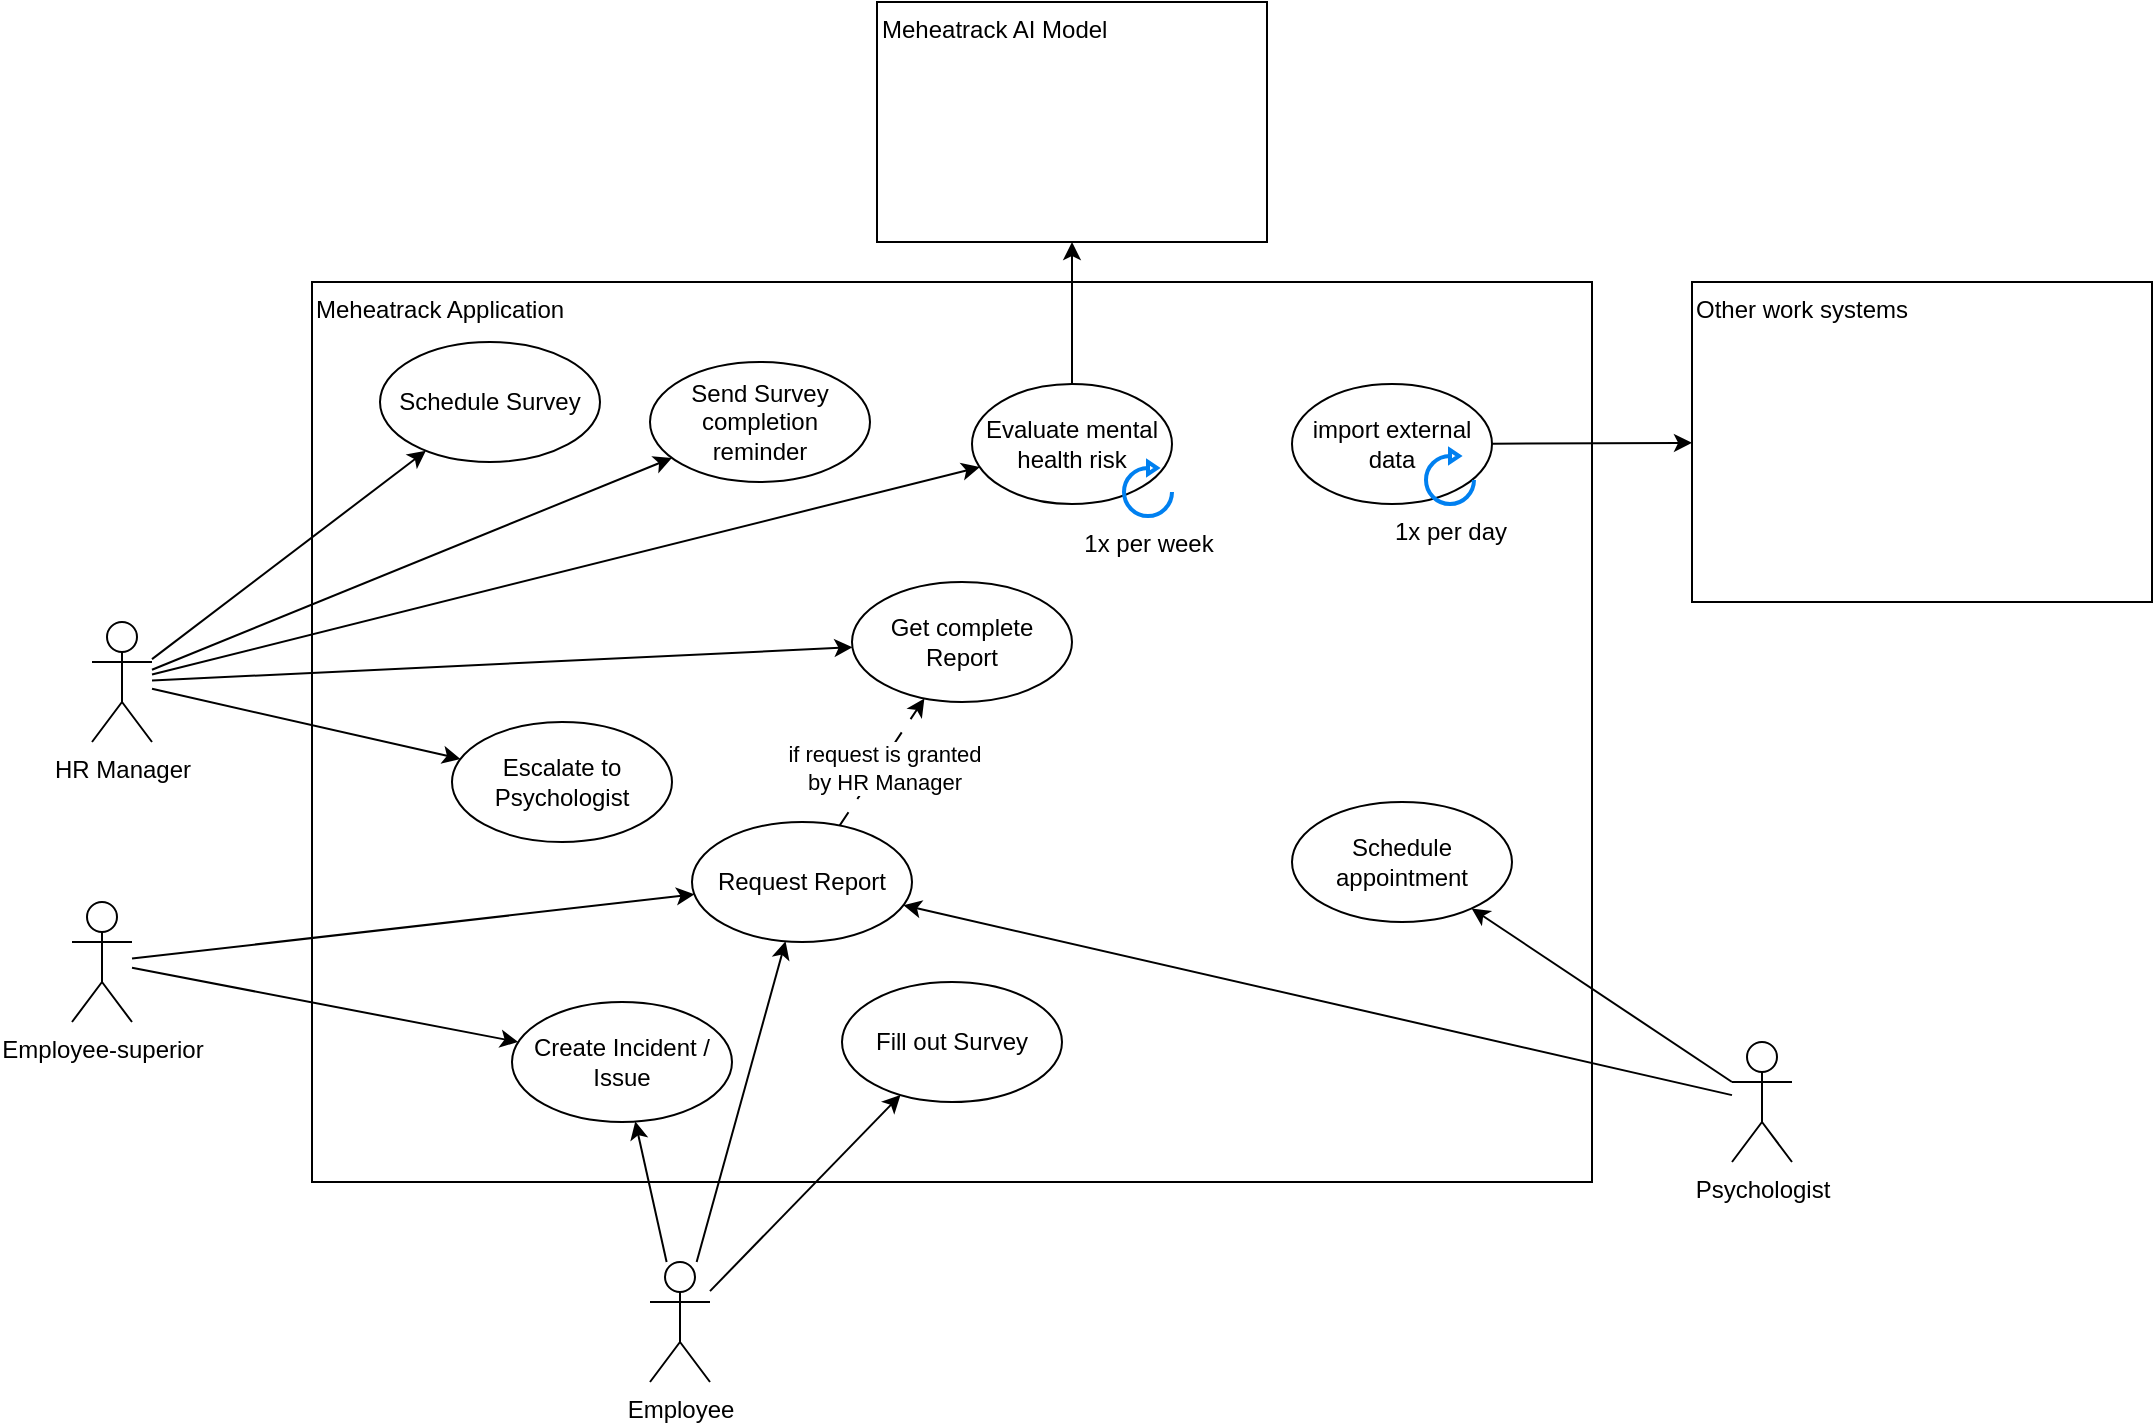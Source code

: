 <mxfile version="24.7.17">
  <diagram name="Seite-1" id="BrNIBYhbN4itYrwLvYf7">
    <mxGraphModel dx="1167" dy="580" grid="1" gridSize="10" guides="1" tooltips="1" connect="1" arrows="1" fold="1" page="1" pageScale="1" pageWidth="827" pageHeight="1169" math="0" shadow="0">
      <root>
        <mxCell id="0" />
        <mxCell id="1" parent="0" />
        <mxCell id="UMza2wxkL8k6mBdxEO3m-4" value="Meheatrack Application" style="rounded=0;whiteSpace=wrap;html=1;align=left;verticalAlign=top;" vertex="1" parent="1">
          <mxGeometry x="230" y="180" width="640" height="450" as="geometry" />
        </mxCell>
        <mxCell id="UMza2wxkL8k6mBdxEO3m-9" style="rounded=0;orthogonalLoop=1;jettySize=auto;html=1;" edge="1" parent="1" source="UMza2wxkL8k6mBdxEO3m-1" target="UMza2wxkL8k6mBdxEO3m-8">
          <mxGeometry relative="1" as="geometry" />
        </mxCell>
        <mxCell id="UMza2wxkL8k6mBdxEO3m-12" style="edgeStyle=none;rounded=0;orthogonalLoop=1;jettySize=auto;html=1;" edge="1" parent="1" source="UMza2wxkL8k6mBdxEO3m-1" target="UMza2wxkL8k6mBdxEO3m-10">
          <mxGeometry relative="1" as="geometry" />
        </mxCell>
        <mxCell id="UMza2wxkL8k6mBdxEO3m-22" style="edgeStyle=none;rounded=0;orthogonalLoop=1;jettySize=auto;html=1;" edge="1" parent="1" source="UMza2wxkL8k6mBdxEO3m-1" target="UMza2wxkL8k6mBdxEO3m-21">
          <mxGeometry relative="1" as="geometry" />
        </mxCell>
        <mxCell id="UMza2wxkL8k6mBdxEO3m-25" style="edgeStyle=none;rounded=0;orthogonalLoop=1;jettySize=auto;html=1;" edge="1" parent="1" source="UMza2wxkL8k6mBdxEO3m-1" target="UMza2wxkL8k6mBdxEO3m-23">
          <mxGeometry relative="1" as="geometry" />
        </mxCell>
        <mxCell id="UMza2wxkL8k6mBdxEO3m-37" style="edgeStyle=none;rounded=0;orthogonalLoop=1;jettySize=auto;html=1;" edge="1" parent="1" source="UMza2wxkL8k6mBdxEO3m-1" target="UMza2wxkL8k6mBdxEO3m-35">
          <mxGeometry relative="1" as="geometry" />
        </mxCell>
        <mxCell id="UMza2wxkL8k6mBdxEO3m-1" value="HR Manager" style="shape=umlActor;verticalLabelPosition=bottom;verticalAlign=top;html=1;outlineConnect=0;" vertex="1" parent="1">
          <mxGeometry x="120" y="350" width="30" height="60" as="geometry" />
        </mxCell>
        <mxCell id="UMza2wxkL8k6mBdxEO3m-14" style="edgeStyle=none;rounded=0;orthogonalLoop=1;jettySize=auto;html=1;" edge="1" parent="1" source="UMza2wxkL8k6mBdxEO3m-2" target="UMza2wxkL8k6mBdxEO3m-13">
          <mxGeometry relative="1" as="geometry" />
        </mxCell>
        <mxCell id="UMza2wxkL8k6mBdxEO3m-39" style="edgeStyle=none;rounded=0;orthogonalLoop=1;jettySize=auto;html=1;" edge="1" parent="1" source="UMza2wxkL8k6mBdxEO3m-2" target="UMza2wxkL8k6mBdxEO3m-26">
          <mxGeometry relative="1" as="geometry" />
        </mxCell>
        <mxCell id="UMza2wxkL8k6mBdxEO3m-2" value="Employee" style="shape=umlActor;verticalLabelPosition=bottom;verticalAlign=top;html=1;outlineConnect=0;" vertex="1" parent="1">
          <mxGeometry x="399" y="670" width="30" height="60" as="geometry" />
        </mxCell>
        <mxCell id="UMza2wxkL8k6mBdxEO3m-15" style="edgeStyle=none;rounded=0;orthogonalLoop=1;jettySize=auto;html=1;" edge="1" parent="1" source="UMza2wxkL8k6mBdxEO3m-3" target="UMza2wxkL8k6mBdxEO3m-13">
          <mxGeometry relative="1" as="geometry" />
        </mxCell>
        <mxCell id="UMza2wxkL8k6mBdxEO3m-27" style="edgeStyle=none;rounded=0;orthogonalLoop=1;jettySize=auto;html=1;" edge="1" parent="1" source="UMza2wxkL8k6mBdxEO3m-3" target="UMza2wxkL8k6mBdxEO3m-26">
          <mxGeometry relative="1" as="geometry" />
        </mxCell>
        <mxCell id="UMza2wxkL8k6mBdxEO3m-3" value="Employee-superior" style="shape=umlActor;verticalLabelPosition=bottom;verticalAlign=top;html=1;outlineConnect=0;" vertex="1" parent="1">
          <mxGeometry x="110" y="490" width="30" height="60" as="geometry" />
        </mxCell>
        <mxCell id="UMza2wxkL8k6mBdxEO3m-5" value="Fill out Survey" style="ellipse;whiteSpace=wrap;html=1;" vertex="1" parent="1">
          <mxGeometry x="495" y="530" width="110" height="60" as="geometry" />
        </mxCell>
        <mxCell id="UMza2wxkL8k6mBdxEO3m-7" style="rounded=0;orthogonalLoop=1;jettySize=auto;html=1;endArrow=classic;endFill=1;" edge="1" parent="1" source="UMza2wxkL8k6mBdxEO3m-2" target="UMza2wxkL8k6mBdxEO3m-5">
          <mxGeometry relative="1" as="geometry" />
        </mxCell>
        <mxCell id="UMza2wxkL8k6mBdxEO3m-8" value="Schedule Survey" style="ellipse;whiteSpace=wrap;html=1;" vertex="1" parent="1">
          <mxGeometry x="264" y="210" width="110" height="60" as="geometry" />
        </mxCell>
        <mxCell id="UMza2wxkL8k6mBdxEO3m-10" value="Send Survey completion reminder" style="ellipse;whiteSpace=wrap;html=1;" vertex="1" parent="1">
          <mxGeometry x="399" y="220" width="110" height="60" as="geometry" />
        </mxCell>
        <mxCell id="UMza2wxkL8k6mBdxEO3m-13" value="Create Incident / Issue" style="ellipse;whiteSpace=wrap;html=1;" vertex="1" parent="1">
          <mxGeometry x="330" y="540" width="110" height="60" as="geometry" />
        </mxCell>
        <mxCell id="UMza2wxkL8k6mBdxEO3m-20" style="edgeStyle=none;rounded=0;orthogonalLoop=1;jettySize=auto;html=1;" edge="1" parent="1" source="UMza2wxkL8k6mBdxEO3m-16" target="UMza2wxkL8k6mBdxEO3m-18">
          <mxGeometry relative="1" as="geometry" />
        </mxCell>
        <mxCell id="UMza2wxkL8k6mBdxEO3m-24" style="edgeStyle=none;rounded=0;orthogonalLoop=1;jettySize=auto;html=1;" edge="1" parent="1" source="UMza2wxkL8k6mBdxEO3m-16" target="UMza2wxkL8k6mBdxEO3m-26">
          <mxGeometry relative="1" as="geometry" />
        </mxCell>
        <mxCell id="UMza2wxkL8k6mBdxEO3m-16" value="Psychologist" style="shape=umlActor;verticalLabelPosition=bottom;verticalAlign=top;html=1;outlineConnect=0;" vertex="1" parent="1">
          <mxGeometry x="940" y="560" width="30" height="60" as="geometry" />
        </mxCell>
        <mxCell id="UMza2wxkL8k6mBdxEO3m-18" value="Schedule appointment" style="ellipse;whiteSpace=wrap;html=1;" vertex="1" parent="1">
          <mxGeometry x="720" y="440" width="110" height="60" as="geometry" />
        </mxCell>
        <mxCell id="UMza2wxkL8k6mBdxEO3m-21" value="Escalate to Psychologist" style="ellipse;whiteSpace=wrap;html=1;" vertex="1" parent="1">
          <mxGeometry x="300" y="400" width="110" height="60" as="geometry" />
        </mxCell>
        <mxCell id="UMza2wxkL8k6mBdxEO3m-23" value="Get complete Report" style="ellipse;whiteSpace=wrap;html=1;" vertex="1" parent="1">
          <mxGeometry x="500" y="330" width="110" height="60" as="geometry" />
        </mxCell>
        <mxCell id="UMza2wxkL8k6mBdxEO3m-28" style="edgeStyle=none;rounded=0;orthogonalLoop=1;jettySize=auto;html=1;dashed=1;dashPattern=8 8;" edge="1" parent="1" source="UMza2wxkL8k6mBdxEO3m-26" target="UMza2wxkL8k6mBdxEO3m-23">
          <mxGeometry relative="1" as="geometry" />
        </mxCell>
        <mxCell id="UMza2wxkL8k6mBdxEO3m-29" value="if request is granted &lt;br&gt;by HR Manager" style="edgeLabel;html=1;align=center;verticalAlign=middle;resizable=0;points=[];" vertex="1" connectable="0" parent="UMza2wxkL8k6mBdxEO3m-28">
          <mxGeometry x="-0.055" y="-2" relative="1" as="geometry">
            <mxPoint as="offset" />
          </mxGeometry>
        </mxCell>
        <mxCell id="UMza2wxkL8k6mBdxEO3m-26" value="Request Report" style="ellipse;whiteSpace=wrap;html=1;" vertex="1" parent="1">
          <mxGeometry x="420" y="450" width="110" height="60" as="geometry" />
        </mxCell>
        <mxCell id="UMza2wxkL8k6mBdxEO3m-30" value="Other work systems" style="rounded=0;whiteSpace=wrap;html=1;align=left;verticalAlign=top;" vertex="1" parent="1">
          <mxGeometry x="920" y="180" width="230" height="160" as="geometry" />
        </mxCell>
        <mxCell id="UMza2wxkL8k6mBdxEO3m-33" style="edgeStyle=none;rounded=0;orthogonalLoop=1;jettySize=auto;html=1;" edge="1" parent="1" source="UMza2wxkL8k6mBdxEO3m-31" target="UMza2wxkL8k6mBdxEO3m-30">
          <mxGeometry relative="1" as="geometry" />
        </mxCell>
        <mxCell id="UMza2wxkL8k6mBdxEO3m-31" value="import external data" style="ellipse;whiteSpace=wrap;html=1;" vertex="1" parent="1">
          <mxGeometry x="720" y="231" width="100" height="60" as="geometry" />
        </mxCell>
        <mxCell id="UMza2wxkL8k6mBdxEO3m-32" value="1x per day" style="html=1;verticalLabelPosition=bottom;align=center;labelBackgroundColor=#ffffff;verticalAlign=top;strokeWidth=2;strokeColor=#0080F0;shadow=0;dashed=0;shape=mxgraph.ios7.icons.reload;" vertex="1" parent="1">
          <mxGeometry x="787" y="264" width="24" height="27" as="geometry" />
        </mxCell>
        <mxCell id="UMza2wxkL8k6mBdxEO3m-34" value="Meheatrack AI Model" style="rounded=0;whiteSpace=wrap;html=1;align=left;verticalAlign=top;" vertex="1" parent="1">
          <mxGeometry x="512.5" y="40" width="195" height="120" as="geometry" />
        </mxCell>
        <mxCell id="UMza2wxkL8k6mBdxEO3m-38" style="edgeStyle=none;rounded=0;orthogonalLoop=1;jettySize=auto;html=1;" edge="1" parent="1" source="UMza2wxkL8k6mBdxEO3m-35" target="UMza2wxkL8k6mBdxEO3m-34">
          <mxGeometry relative="1" as="geometry" />
        </mxCell>
        <mxCell id="UMza2wxkL8k6mBdxEO3m-35" value="Evaluate mental health risk" style="ellipse;whiteSpace=wrap;html=1;" vertex="1" parent="1">
          <mxGeometry x="560" y="231" width="100" height="60" as="geometry" />
        </mxCell>
        <mxCell id="UMza2wxkL8k6mBdxEO3m-36" value="1x per week" style="html=1;verticalLabelPosition=bottom;align=center;labelBackgroundColor=#ffffff;verticalAlign=top;strokeWidth=2;strokeColor=#0080F0;shadow=0;dashed=0;shape=mxgraph.ios7.icons.reload;" vertex="1" parent="1">
          <mxGeometry x="636" y="270" width="24" height="27" as="geometry" />
        </mxCell>
      </root>
    </mxGraphModel>
  </diagram>
</mxfile>
